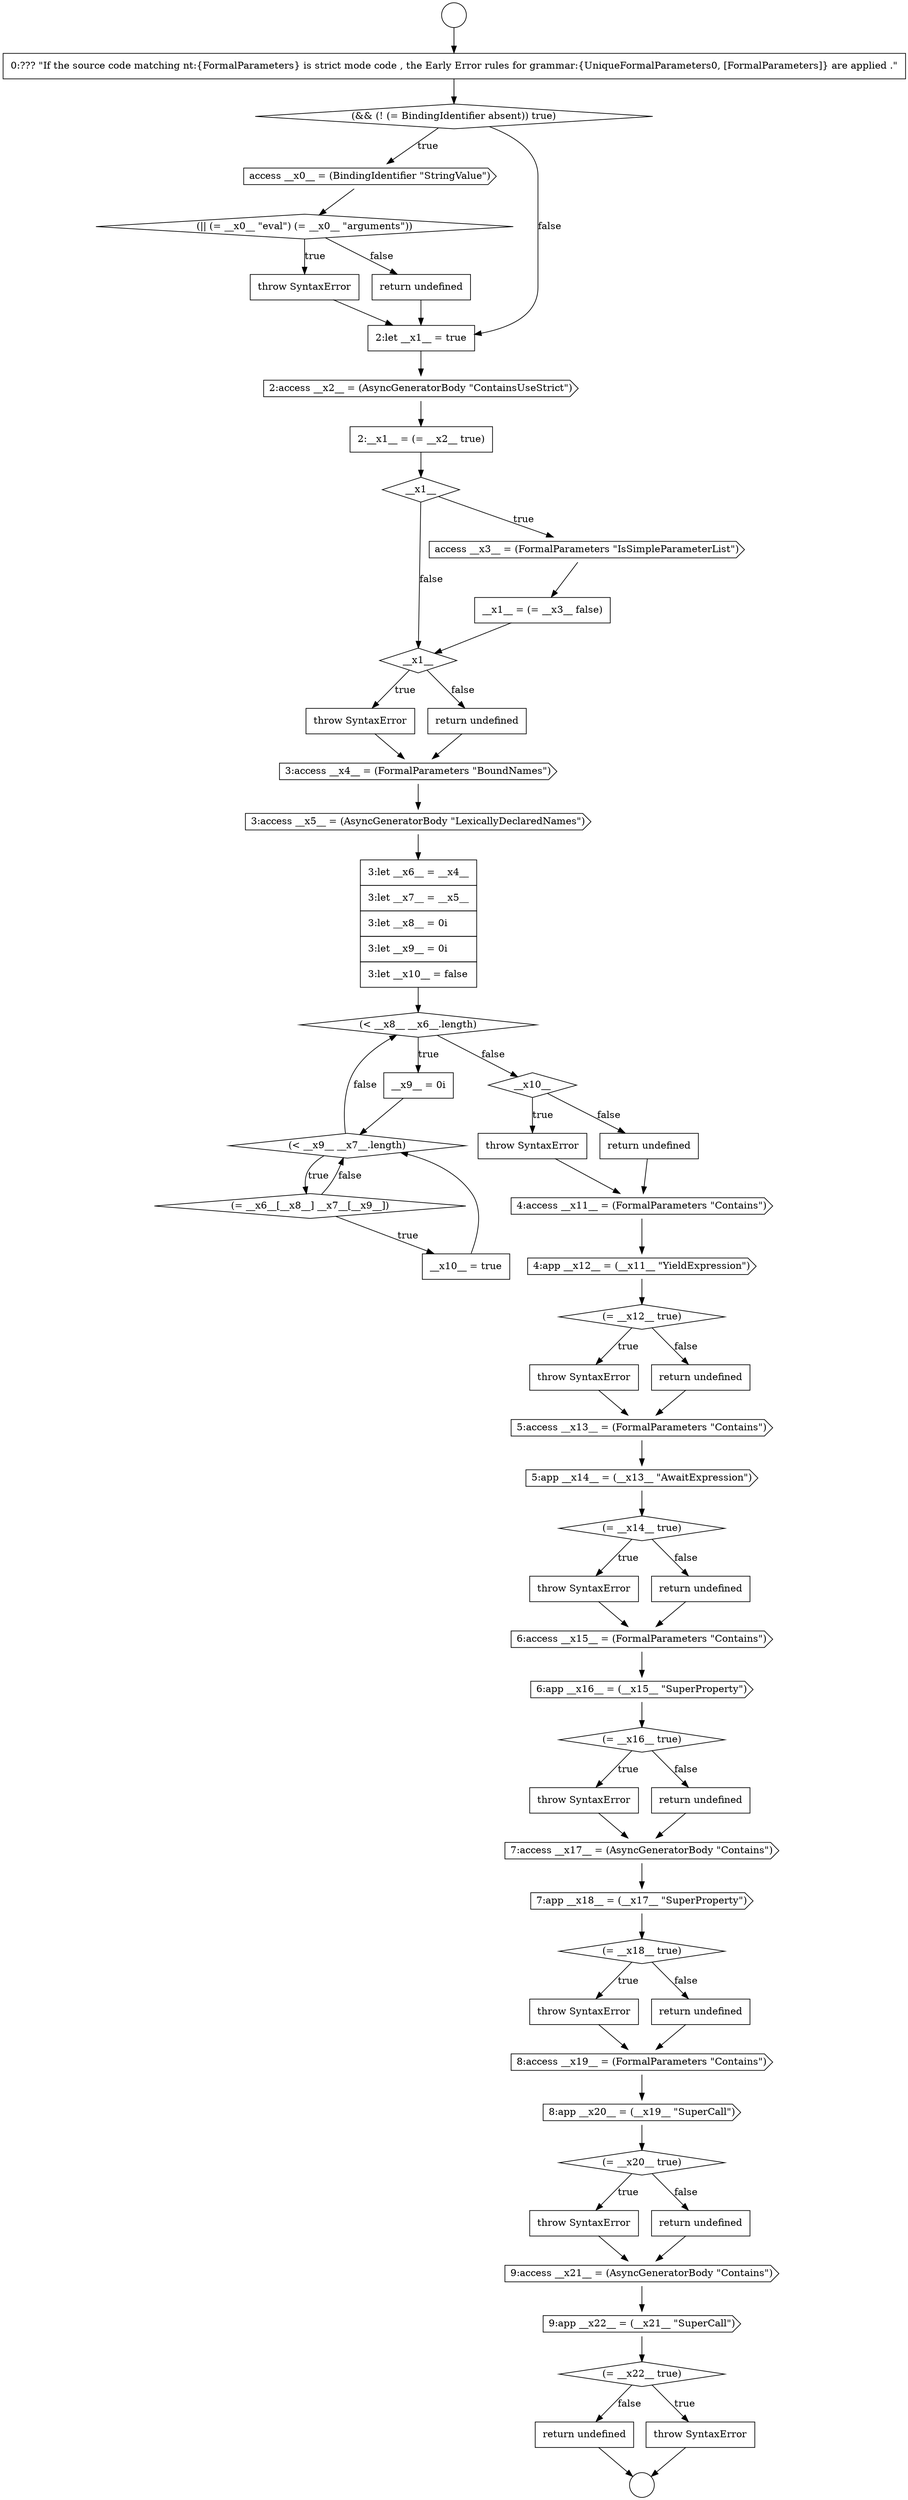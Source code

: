 digraph {
  node20312 [shape=cds, label=<<font color="black">3:access __x5__ = (AsyncGeneratorBody &quot;LexicallyDeclaredNames&quot;)</font>> color="black" fillcolor="white" style=filled]
  node20325 [shape=none, margin=0, label=<<font color="black">
    <table border="0" cellborder="1" cellspacing="0" cellpadding="10">
      <tr><td align="left">throw SyntaxError</td></tr>
    </table>
  </font>> color="black" fillcolor="white" style=filled]
  node20340 [shape=none, margin=0, label=<<font color="black">
    <table border="0" cellborder="1" cellspacing="0" cellpadding="10">
      <tr><td align="left">throw SyntaxError</td></tr>
    </table>
  </font>> color="black" fillcolor="white" style=filled]
  node20313 [shape=none, margin=0, label=<<font color="black">
    <table border="0" cellborder="1" cellspacing="0" cellpadding="10">
      <tr><td align="left">3:let __x6__ = __x4__</td></tr>
      <tr><td align="left">3:let __x7__ = __x5__</td></tr>
      <tr><td align="left">3:let __x8__ = 0i</td></tr>
      <tr><td align="left">3:let __x9__ = 0i</td></tr>
      <tr><td align="left">3:let __x10__ = false</td></tr>
    </table>
  </font>> color="black" fillcolor="white" style=filled]
  node20296 [shape=none, margin=0, label=<<font color="black">
    <table border="0" cellborder="1" cellspacing="0" cellpadding="10">
      <tr><td align="left">0:??? &quot;If the source code matching nt:{FormalParameters} is strict mode code , the Early Error rules for grammar:{UniqueFormalParameters0, [FormalParameters]} are applied .&quot;</td></tr>
    </table>
  </font>> color="black" fillcolor="white" style=filled]
  node20330 [shape=none, margin=0, label=<<font color="black">
    <table border="0" cellborder="1" cellspacing="0" cellpadding="10">
      <tr><td align="left">throw SyntaxError</td></tr>
    </table>
  </font>> color="black" fillcolor="white" style=filled]
  node20334 [shape=diamond, label=<<font color="black">(= __x16__ true)</font>> color="black" fillcolor="white" style=filled]
  node20343 [shape=cds, label=<<font color="black">8:app __x20__ = (__x19__ &quot;SuperCall&quot;)</font>> color="black" fillcolor="white" style=filled]
  node20297 [shape=diamond, label=<<font color="black">(&amp;&amp; (! (= BindingIdentifier absent)) true)</font>> color="black" fillcolor="white" style=filled]
  node20300 [shape=none, margin=0, label=<<font color="black">
    <table border="0" cellborder="1" cellspacing="0" cellpadding="10">
      <tr><td align="left">throw SyntaxError</td></tr>
    </table>
  </font>> color="black" fillcolor="white" style=filled]
  node20332 [shape=cds, label=<<font color="black">6:access __x15__ = (FormalParameters &quot;Contains&quot;)</font>> color="black" fillcolor="white" style=filled]
  node20320 [shape=none, margin=0, label=<<font color="black">
    <table border="0" cellborder="1" cellspacing="0" cellpadding="10">
      <tr><td align="left">throw SyntaxError</td></tr>
    </table>
  </font>> color="black" fillcolor="white" style=filled]
  node20305 [shape=diamond, label=<<font color="black">__x1__</font>> color="black" fillcolor="white" style=filled]
  node20345 [shape=none, margin=0, label=<<font color="black">
    <table border="0" cellborder="1" cellspacing="0" cellpadding="10">
      <tr><td align="left">throw SyntaxError</td></tr>
    </table>
  </font>> color="black" fillcolor="white" style=filled]
  node20344 [shape=diamond, label=<<font color="black">(= __x20__ true)</font>> color="black" fillcolor="white" style=filled]
  node20304 [shape=none, margin=0, label=<<font color="black">
    <table border="0" cellborder="1" cellspacing="0" cellpadding="10">
      <tr><td align="left">2:__x1__ = (= __x2__ true)</td></tr>
    </table>
  </font>> color="black" fillcolor="white" style=filled]
  node20317 [shape=diamond, label=<<font color="black">(= __x6__[__x8__] __x7__[__x9__])</font>> color="black" fillcolor="white" style=filled]
  node20308 [shape=diamond, label=<<font color="black">__x1__</font>> color="black" fillcolor="white" style=filled]
  node20349 [shape=diamond, label=<<font color="black">(= __x22__ true)</font>> color="black" fillcolor="white" style=filled]
  node20299 [shape=diamond, label=<<font color="black">(|| (= __x0__ &quot;eval&quot;) (= __x0__ &quot;arguments&quot;))</font>> color="black" fillcolor="white" style=filled]
  node20348 [shape=cds, label=<<font color="black">9:app __x22__ = (__x21__ &quot;SuperCall&quot;)</font>> color="black" fillcolor="white" style=filled]
  node20294 [shape=circle label=" " color="black" fillcolor="white" style=filled]
  node20326 [shape=none, margin=0, label=<<font color="black">
    <table border="0" cellborder="1" cellspacing="0" cellpadding="10">
      <tr><td align="left">return undefined</td></tr>
    </table>
  </font>> color="black" fillcolor="white" style=filled]
  node20309 [shape=none, margin=0, label=<<font color="black">
    <table border="0" cellborder="1" cellspacing="0" cellpadding="10">
      <tr><td align="left">throw SyntaxError</td></tr>
    </table>
  </font>> color="black" fillcolor="white" style=filled]
  node20331 [shape=none, margin=0, label=<<font color="black">
    <table border="0" cellborder="1" cellspacing="0" cellpadding="10">
      <tr><td align="left">return undefined</td></tr>
    </table>
  </font>> color="black" fillcolor="white" style=filled]
  node20316 [shape=diamond, label=<<font color="black">(&lt; __x9__ __x7__.length)</font>> color="black" fillcolor="white" style=filled]
  node20341 [shape=none, margin=0, label=<<font color="black">
    <table border="0" cellborder="1" cellspacing="0" cellpadding="10">
      <tr><td align="left">return undefined</td></tr>
    </table>
  </font>> color="black" fillcolor="white" style=filled]
  node20335 [shape=none, margin=0, label=<<font color="black">
    <table border="0" cellborder="1" cellspacing="0" cellpadding="10">
      <tr><td align="left">throw SyntaxError</td></tr>
    </table>
  </font>> color="black" fillcolor="white" style=filled]
  node20337 [shape=cds, label=<<font color="black">7:access __x17__ = (AsyncGeneratorBody &quot;Contains&quot;)</font>> color="black" fillcolor="white" style=filled]
  node20303 [shape=cds, label=<<font color="black">2:access __x2__ = (AsyncGeneratorBody &quot;ContainsUseStrict&quot;)</font>> color="black" fillcolor="white" style=filled]
  node20322 [shape=cds, label=<<font color="black">4:access __x11__ = (FormalParameters &quot;Contains&quot;)</font>> color="black" fillcolor="white" style=filled]
  node20328 [shape=cds, label=<<font color="black">5:app __x14__ = (__x13__ &quot;AwaitExpression&quot;)</font>> color="black" fillcolor="white" style=filled]
  node20315 [shape=none, margin=0, label=<<font color="black">
    <table border="0" cellborder="1" cellspacing="0" cellpadding="10">
      <tr><td align="left">__x9__ = 0i</td></tr>
    </table>
  </font>> color="black" fillcolor="white" style=filled]
  node20310 [shape=none, margin=0, label=<<font color="black">
    <table border="0" cellborder="1" cellspacing="0" cellpadding="10">
      <tr><td align="left">return undefined</td></tr>
    </table>
  </font>> color="black" fillcolor="white" style=filled]
  node20327 [shape=cds, label=<<font color="black">5:access __x13__ = (FormalParameters &quot;Contains&quot;)</font>> color="black" fillcolor="white" style=filled]
  node20347 [shape=cds, label=<<font color="black">9:access __x21__ = (AsyncGeneratorBody &quot;Contains&quot;)</font>> color="black" fillcolor="white" style=filled]
  node20295 [shape=circle label=" " color="black" fillcolor="white" style=filled]
  node20298 [shape=cds, label=<<font color="black">access __x0__ = (BindingIdentifier &quot;StringValue&quot;)</font>> color="black" fillcolor="white" style=filled]
  node20342 [shape=cds, label=<<font color="black">8:access __x19__ = (FormalParameters &quot;Contains&quot;)</font>> color="black" fillcolor="white" style=filled]
  node20323 [shape=cds, label=<<font color="black">4:app __x12__ = (__x11__ &quot;YieldExpression&quot;)</font>> color="black" fillcolor="white" style=filled]
  node20351 [shape=none, margin=0, label=<<font color="black">
    <table border="0" cellborder="1" cellspacing="0" cellpadding="10">
      <tr><td align="left">return undefined</td></tr>
    </table>
  </font>> color="black" fillcolor="white" style=filled]
  node20338 [shape=cds, label=<<font color="black">7:app __x18__ = (__x17__ &quot;SuperProperty&quot;)</font>> color="black" fillcolor="white" style=filled]
  node20302 [shape=none, margin=0, label=<<font color="black">
    <table border="0" cellborder="1" cellspacing="0" cellpadding="10">
      <tr><td align="left">2:let __x1__ = true</td></tr>
    </table>
  </font>> color="black" fillcolor="white" style=filled]
  node20319 [shape=diamond, label=<<font color="black">__x10__</font>> color="black" fillcolor="white" style=filled]
  node20306 [shape=cds, label=<<font color="black">access __x3__ = (FormalParameters &quot;IsSimpleParameterList&quot;)</font>> color="black" fillcolor="white" style=filled]
  node20321 [shape=none, margin=0, label=<<font color="black">
    <table border="0" cellborder="1" cellspacing="0" cellpadding="10">
      <tr><td align="left">return undefined</td></tr>
    </table>
  </font>> color="black" fillcolor="white" style=filled]
  node20346 [shape=none, margin=0, label=<<font color="black">
    <table border="0" cellborder="1" cellspacing="0" cellpadding="10">
      <tr><td align="left">return undefined</td></tr>
    </table>
  </font>> color="black" fillcolor="white" style=filled]
  node20314 [shape=diamond, label=<<font color="black">(&lt; __x8__ __x6__.length)</font>> color="black" fillcolor="white" style=filled]
  node20336 [shape=none, margin=0, label=<<font color="black">
    <table border="0" cellborder="1" cellspacing="0" cellpadding="10">
      <tr><td align="left">return undefined</td></tr>
    </table>
  </font>> color="black" fillcolor="white" style=filled]
  node20311 [shape=cds, label=<<font color="black">3:access __x4__ = (FormalParameters &quot;BoundNames&quot;)</font>> color="black" fillcolor="white" style=filled]
  node20333 [shape=cds, label=<<font color="black">6:app __x16__ = (__x15__ &quot;SuperProperty&quot;)</font>> color="black" fillcolor="white" style=filled]
  node20318 [shape=none, margin=0, label=<<font color="black">
    <table border="0" cellborder="1" cellspacing="0" cellpadding="10">
      <tr><td align="left">__x10__ = true</td></tr>
    </table>
  </font>> color="black" fillcolor="white" style=filled]
  node20307 [shape=none, margin=0, label=<<font color="black">
    <table border="0" cellborder="1" cellspacing="0" cellpadding="10">
      <tr><td align="left">__x1__ = (= __x3__ false)</td></tr>
    </table>
  </font>> color="black" fillcolor="white" style=filled]
  node20329 [shape=diamond, label=<<font color="black">(= __x14__ true)</font>> color="black" fillcolor="white" style=filled]
  node20339 [shape=diamond, label=<<font color="black">(= __x18__ true)</font>> color="black" fillcolor="white" style=filled]
  node20301 [shape=none, margin=0, label=<<font color="black">
    <table border="0" cellborder="1" cellspacing="0" cellpadding="10">
      <tr><td align="left">return undefined</td></tr>
    </table>
  </font>> color="black" fillcolor="white" style=filled]
  node20350 [shape=none, margin=0, label=<<font color="black">
    <table border="0" cellborder="1" cellspacing="0" cellpadding="10">
      <tr><td align="left">throw SyntaxError</td></tr>
    </table>
  </font>> color="black" fillcolor="white" style=filled]
  node20324 [shape=diamond, label=<<font color="black">(= __x12__ true)</font>> color="black" fillcolor="white" style=filled]
  node20302 -> node20303 [ color="black"]
  node20339 -> node20340 [label=<<font color="black">true</font>> color="black"]
  node20339 -> node20341 [label=<<font color="black">false</font>> color="black"]
  node20335 -> node20337 [ color="black"]
  node20319 -> node20320 [label=<<font color="black">true</font>> color="black"]
  node20319 -> node20321 [label=<<font color="black">false</font>> color="black"]
  node20325 -> node20327 [ color="black"]
  node20312 -> node20313 [ color="black"]
  node20326 -> node20327 [ color="black"]
  node20311 -> node20312 [ color="black"]
  node20298 -> node20299 [ color="black"]
  node20300 -> node20302 [ color="black"]
  node20304 -> node20305 [ color="black"]
  node20307 -> node20308 [ color="black"]
  node20317 -> node20318 [label=<<font color="black">true</font>> color="black"]
  node20317 -> node20316 [label=<<font color="black">false</font>> color="black"]
  node20314 -> node20315 [label=<<font color="black">true</font>> color="black"]
  node20314 -> node20319 [label=<<font color="black">false</font>> color="black"]
  node20308 -> node20309 [label=<<font color="black">true</font>> color="black"]
  node20308 -> node20310 [label=<<font color="black">false</font>> color="black"]
  node20324 -> node20325 [label=<<font color="black">true</font>> color="black"]
  node20324 -> node20326 [label=<<font color="black">false</font>> color="black"]
  node20320 -> node20322 [ color="black"]
  node20327 -> node20328 [ color="black"]
  node20340 -> node20342 [ color="black"]
  node20305 -> node20306 [label=<<font color="black">true</font>> color="black"]
  node20305 -> node20308 [label=<<font color="black">false</font>> color="black"]
  node20299 -> node20300 [label=<<font color="black">true</font>> color="black"]
  node20299 -> node20301 [label=<<font color="black">false</font>> color="black"]
  node20351 -> node20295 [ color="black"]
  node20323 -> node20324 [ color="black"]
  node20303 -> node20304 [ color="black"]
  node20333 -> node20334 [ color="black"]
  node20301 -> node20302 [ color="black"]
  node20337 -> node20338 [ color="black"]
  node20321 -> node20322 [ color="black"]
  node20297 -> node20298 [label=<<font color="black">true</font>> color="black"]
  node20297 -> node20302 [label=<<font color="black">false</font>> color="black"]
  node20341 -> node20342 [ color="black"]
  node20349 -> node20350 [label=<<font color="black">true</font>> color="black"]
  node20349 -> node20351 [label=<<font color="black">false</font>> color="black"]
  node20348 -> node20349 [ color="black"]
  node20306 -> node20307 [ color="black"]
  node20338 -> node20339 [ color="black"]
  node20332 -> node20333 [ color="black"]
  node20342 -> node20343 [ color="black"]
  node20331 -> node20332 [ color="black"]
  node20328 -> node20329 [ color="black"]
  node20347 -> node20348 [ color="black"]
  node20315 -> node20316 [ color="black"]
  node20329 -> node20330 [label=<<font color="black">true</font>> color="black"]
  node20329 -> node20331 [label=<<font color="black">false</font>> color="black"]
  node20313 -> node20314 [ color="black"]
  node20316 -> node20317 [label=<<font color="black">true</font>> color="black"]
  node20316 -> node20314 [label=<<font color="black">false</font>> color="black"]
  node20296 -> node20297 [ color="black"]
  node20322 -> node20323 [ color="black"]
  node20294 -> node20296 [ color="black"]
  node20343 -> node20344 [ color="black"]
  node20334 -> node20335 [label=<<font color="black">true</font>> color="black"]
  node20334 -> node20336 [label=<<font color="black">false</font>> color="black"]
  node20330 -> node20332 [ color="black"]
  node20310 -> node20311 [ color="black"]
  node20344 -> node20345 [label=<<font color="black">true</font>> color="black"]
  node20344 -> node20346 [label=<<font color="black">false</font>> color="black"]
  node20336 -> node20337 [ color="black"]
  node20309 -> node20311 [ color="black"]
  node20318 -> node20316 [ color="black"]
  node20350 -> node20295 [ color="black"]
  node20345 -> node20347 [ color="black"]
  node20346 -> node20347 [ color="black"]
}
